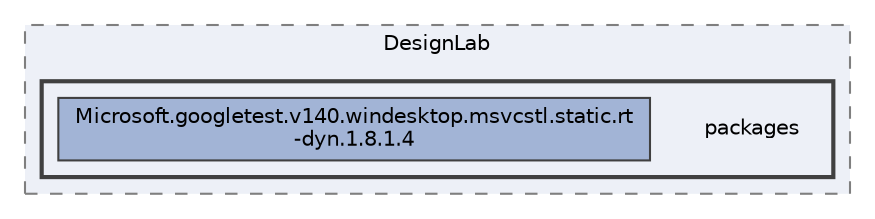 digraph "C:/Users/taisei/Desktop/main/program/研究/DesignLab/packages"
{
 // LATEX_PDF_SIZE
  bgcolor="transparent";
  edge [fontname=Helvetica,fontsize=10,labelfontname=Helvetica,labelfontsize=10];
  node [fontname=Helvetica,fontsize=10,shape=box,height=0.2,width=0.4];
  compound=true
  subgraph clusterdir_b2fd7b8ff6108d7abbec67f569a8730c {
    graph [ bgcolor="#edf0f7", pencolor="grey50", label="DesignLab", fontname=Helvetica,fontsize=10 style="filled,dashed", URL="dir_b2fd7b8ff6108d7abbec67f569a8730c.html",tooltip=""]
  subgraph clusterdir_3cec171f6f50e5d9ec4af8bd7fdd2eba {
    graph [ bgcolor="#edf0f7", pencolor="grey25", label="", fontname=Helvetica,fontsize=10 style="filled,bold", URL="dir_3cec171f6f50e5d9ec4af8bd7fdd2eba.html",tooltip=""]
    dir_3cec171f6f50e5d9ec4af8bd7fdd2eba [shape=plaintext, label="packages"];
  dir_649efdb3d4506384542d5644bc079cfa [label="Microsoft.googletest.v140.windesktop.msvcstl.static.rt\l-dyn.1.8.1.4", fillcolor="#a2b4d6", color="grey25", style="filled", URL="dir_649efdb3d4506384542d5644bc079cfa.html",tooltip=""];
  }
  }
}

